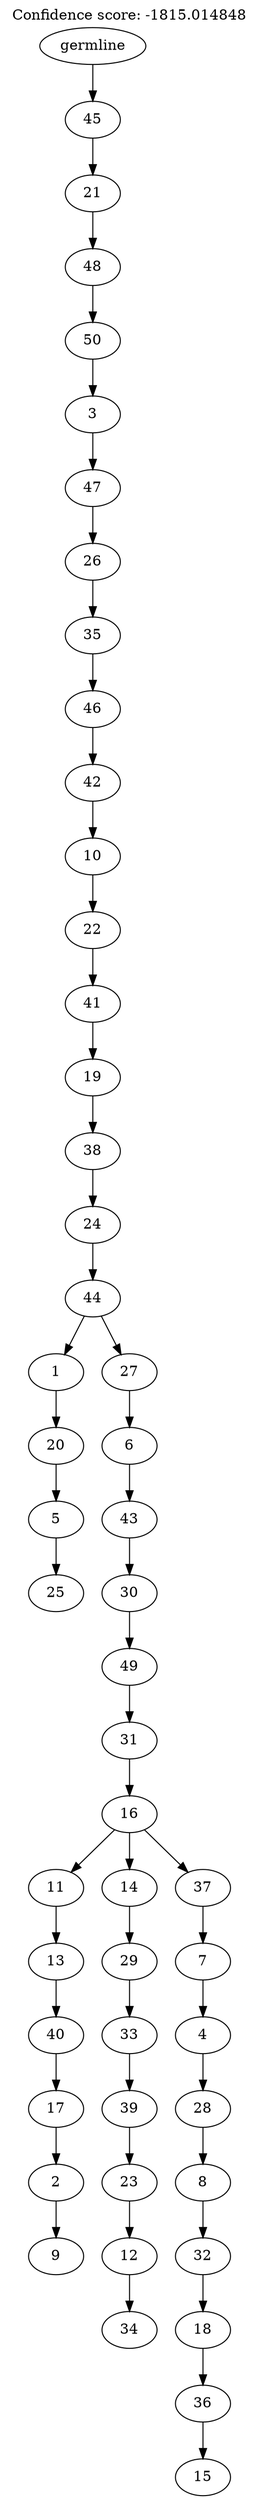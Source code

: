 digraph g {
	"49" -> "50";
	"50" [label="25"];
	"48" -> "49";
	"49" [label="5"];
	"47" -> "48";
	"48" [label="20"];
	"45" -> "46";
	"46" [label="9"];
	"44" -> "45";
	"45" [label="2"];
	"43" -> "44";
	"44" [label="17"];
	"42" -> "43";
	"43" [label="40"];
	"41" -> "42";
	"42" [label="13"];
	"39" -> "40";
	"40" [label="34"];
	"38" -> "39";
	"39" [label="12"];
	"37" -> "38";
	"38" [label="23"];
	"36" -> "37";
	"37" [label="39"];
	"35" -> "36";
	"36" [label="33"];
	"34" -> "35";
	"35" [label="29"];
	"32" -> "33";
	"33" [label="15"];
	"31" -> "32";
	"32" [label="36"];
	"30" -> "31";
	"31" [label="18"];
	"29" -> "30";
	"30" [label="32"];
	"28" -> "29";
	"29" [label="8"];
	"27" -> "28";
	"28" [label="28"];
	"26" -> "27";
	"27" [label="4"];
	"25" -> "26";
	"26" [label="7"];
	"24" -> "25";
	"25" [label="37"];
	"24" -> "34";
	"34" [label="14"];
	"24" -> "41";
	"41" [label="11"];
	"23" -> "24";
	"24" [label="16"];
	"22" -> "23";
	"23" [label="31"];
	"21" -> "22";
	"22" [label="49"];
	"20" -> "21";
	"21" [label="30"];
	"19" -> "20";
	"20" [label="43"];
	"18" -> "19";
	"19" [label="6"];
	"17" -> "18";
	"18" [label="27"];
	"17" -> "47";
	"47" [label="1"];
	"16" -> "17";
	"17" [label="44"];
	"15" -> "16";
	"16" [label="24"];
	"14" -> "15";
	"15" [label="38"];
	"13" -> "14";
	"14" [label="19"];
	"12" -> "13";
	"13" [label="41"];
	"11" -> "12";
	"12" [label="22"];
	"10" -> "11";
	"11" [label="10"];
	"9" -> "10";
	"10" [label="42"];
	"8" -> "9";
	"9" [label="46"];
	"7" -> "8";
	"8" [label="35"];
	"6" -> "7";
	"7" [label="26"];
	"5" -> "6";
	"6" [label="47"];
	"4" -> "5";
	"5" [label="3"];
	"3" -> "4";
	"4" [label="50"];
	"2" -> "3";
	"3" [label="48"];
	"1" -> "2";
	"2" [label="21"];
	"0" -> "1";
	"1" [label="45"];
	"0" [label="germline"];
	labelloc="t";
	label="Confidence score: -1815.014848";
}
